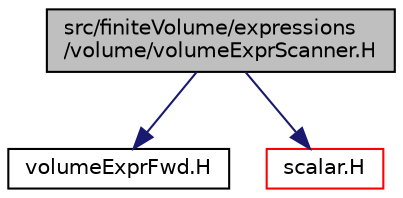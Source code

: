 digraph "src/finiteVolume/expressions/volume/volumeExprScanner.H"
{
  bgcolor="transparent";
  edge [fontname="Helvetica",fontsize="10",labelfontname="Helvetica",labelfontsize="10"];
  node [fontname="Helvetica",fontsize="10",shape=record];
  Node1 [label="src/finiteVolume/expressions\l/volume/volumeExprScanner.H",height=0.2,width=0.4,color="black", fillcolor="grey75", style="filled" fontcolor="black"];
  Node1 -> Node2 [color="midnightblue",fontsize="10",style="solid",fontname="Helvetica"];
  Node2 [label="volumeExprFwd.H",height=0.2,width=0.4,color="black",URL="$volumeExprFwd_8H.html"];
  Node1 -> Node3 [color="midnightblue",fontsize="10",style="solid",fontname="Helvetica"];
  Node3 [label="scalar.H",height=0.2,width=0.4,color="red",URL="$scalar_8H.html"];
}
